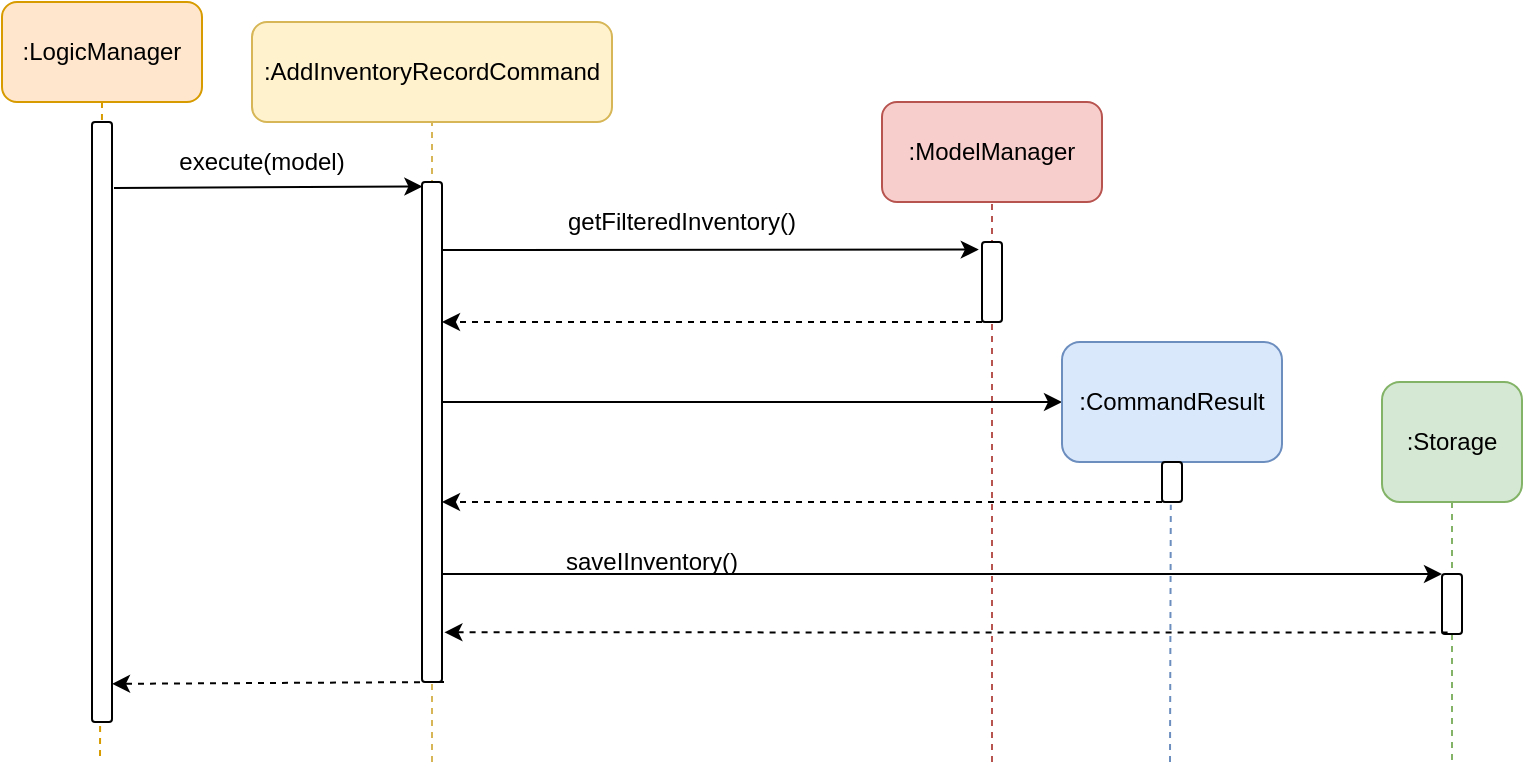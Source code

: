 <mxfile version="13.9.2" type="google"><diagram id="i7KvDI0Uwy2xgLGi5F-8" name="Page-1"><mxGraphModel dx="852" dy="679" grid="1" gridSize="10" guides="1" tooltips="1" connect="1" arrows="1" fold="1" page="1" pageScale="1" pageWidth="850" pageHeight="1100" math="0" shadow="0"><root><mxCell id="0"/><mxCell id="1" parent="0"/><mxCell id="UbUvjE2wwpfSnyGOHmf--1" value="" style="endArrow=none;dashed=1;html=1;entryX=0.5;entryY=1;entryDx=0;entryDy=0;fillColor=#f8cecc;strokeColor=#b85450;" edge="1" parent="1" target="UbUvjE2wwpfSnyGOHmf--10"><mxGeometry width="50" height="50" relative="1" as="geometry"><mxPoint x="615" y="440" as="sourcePoint"/><mxPoint x="615" y="220" as="targetPoint"/></mxGeometry></mxCell><mxCell id="UbUvjE2wwpfSnyGOHmf--2" value="" style="endArrow=none;dashed=1;html=1;entryX=0.5;entryY=1;entryDx=0;entryDy=0;fillColor=#fff2cc;strokeColor=#d6b656;" edge="1" parent="1" target="UbUvjE2wwpfSnyGOHmf--4"><mxGeometry width="50" height="50" relative="1" as="geometry"><mxPoint x="335" y="440" as="sourcePoint"/><mxPoint x="200" y="120" as="targetPoint"/></mxGeometry></mxCell><mxCell id="UbUvjE2wwpfSnyGOHmf--3" value="" style="endArrow=none;dashed=1;html=1;fillColor=#ffe6cc;strokeColor=#d79b00;exitX=0.5;exitY=1;exitDx=0;exitDy=0;" edge="1" parent="1" source="UbUvjE2wwpfSnyGOHmf--6"><mxGeometry width="50" height="50" relative="1" as="geometry"><mxPoint x="169" y="590" as="sourcePoint"/><mxPoint x="169" y="440" as="targetPoint"/></mxGeometry></mxCell><mxCell id="UbUvjE2wwpfSnyGOHmf--4" value=":AddInventoryRecordCommand" style="rounded=1;whiteSpace=wrap;html=1;fillColor=#fff2cc;strokeColor=#d6b656;" vertex="1" parent="1"><mxGeometry x="245" y="70" width="180" height="50" as="geometry"/></mxCell><mxCell id="UbUvjE2wwpfSnyGOHmf--5" value="" style="html=1;points=[];perimeter=orthogonalPerimeter;rounded=1;" vertex="1" parent="1"><mxGeometry x="330" y="150" width="10" height="250" as="geometry"/></mxCell><mxCell id="UbUvjE2wwpfSnyGOHmf--6" value=":LogicManager" style="rounded=1;whiteSpace=wrap;html=1;fillColor=#ffe6cc;strokeColor=#d79b00;" vertex="1" parent="1"><mxGeometry x="120" y="60" width="100" height="50" as="geometry"/></mxCell><mxCell id="UbUvjE2wwpfSnyGOHmf--7" value="" style="html=1;points=[];perimeter=orthogonalPerimeter;rounded=1;" vertex="1" parent="1"><mxGeometry x="165" y="120" width="10" height="300" as="geometry"/></mxCell><mxCell id="UbUvjE2wwpfSnyGOHmf--8" value="" style="endArrow=classic;html=1;entryX=0.02;entryY=0.009;entryDx=0;entryDy=0;entryPerimeter=0;" edge="1" parent="1" target="UbUvjE2wwpfSnyGOHmf--5"><mxGeometry width="50" height="50" relative="1" as="geometry"><mxPoint x="176" y="153" as="sourcePoint"/><mxPoint x="450" y="260" as="targetPoint"/></mxGeometry></mxCell><mxCell id="UbUvjE2wwpfSnyGOHmf--9" value="execute(model)" style="text;html=1;strokeColor=none;fillColor=none;align=center;verticalAlign=middle;whiteSpace=wrap;rounded=0;" vertex="1" parent="1"><mxGeometry x="230" y="130" width="40" height="20" as="geometry"/></mxCell><mxCell id="UbUvjE2wwpfSnyGOHmf--10" value=":ModelManager" style="rounded=1;whiteSpace=wrap;html=1;fillColor=#f8cecc;strokeColor=#b85450;" vertex="1" parent="1"><mxGeometry x="560" y="110" width="110" height="50" as="geometry"/></mxCell><mxCell id="UbUvjE2wwpfSnyGOHmf--11" value="" style="html=1;points=[];perimeter=orthogonalPerimeter;rounded=1;" vertex="1" parent="1"><mxGeometry x="610" y="180" width="10" height="40" as="geometry"/></mxCell><mxCell id="UbUvjE2wwpfSnyGOHmf--12" value="" style="endArrow=classic;html=1;entryX=-0.16;entryY=0.095;entryDx=0;entryDy=0;entryPerimeter=0;" edge="1" parent="1" target="UbUvjE2wwpfSnyGOHmf--11"><mxGeometry width="50" height="50" relative="1" as="geometry"><mxPoint x="340" y="184" as="sourcePoint"/><mxPoint x="450" y="260" as="targetPoint"/></mxGeometry></mxCell><mxCell id="UbUvjE2wwpfSnyGOHmf--13" value="getFilteredInventory()" style="text;html=1;strokeColor=none;fillColor=none;align=center;verticalAlign=middle;whiteSpace=wrap;rounded=0;" vertex="1" parent="1"><mxGeometry x="440" y="160" width="40" height="20" as="geometry"/></mxCell><mxCell id="UbUvjE2wwpfSnyGOHmf--14" value="" style="endArrow=classic;html=1;dashed=1;" edge="1" parent="1"><mxGeometry width="50" height="50" relative="1" as="geometry"><mxPoint x="610" y="220" as="sourcePoint"/><mxPoint x="340" y="220" as="targetPoint"/></mxGeometry></mxCell><mxCell id="UbUvjE2wwpfSnyGOHmf--15" value="" style="endArrow=classic;html=1;" edge="1" parent="1"><mxGeometry width="50" height="50" relative="1" as="geometry"><mxPoint x="340" y="260" as="sourcePoint"/><mxPoint x="650" y="260" as="targetPoint"/></mxGeometry></mxCell><mxCell id="UbUvjE2wwpfSnyGOHmf--16" value=":CommandResult" style="rounded=1;whiteSpace=wrap;html=1;fillColor=#dae8fc;strokeColor=#6c8ebf;" vertex="1" parent="1"><mxGeometry x="650" y="230" width="110" height="60" as="geometry"/></mxCell><mxCell id="UbUvjE2wwpfSnyGOHmf--17" value="" style="html=1;points=[];perimeter=orthogonalPerimeter;rounded=1;" vertex="1" parent="1"><mxGeometry x="700" y="290" width="10" height="20" as="geometry"/></mxCell><mxCell id="UbUvjE2wwpfSnyGOHmf--18" value="" style="endArrow=classic;html=1;dashed=1;" edge="1" parent="1"><mxGeometry width="50" height="50" relative="1" as="geometry"><mxPoint x="700" y="310" as="sourcePoint"/><mxPoint x="340" y="310" as="targetPoint"/></mxGeometry></mxCell><mxCell id="UbUvjE2wwpfSnyGOHmf--19" value="" style="endArrow=classic;html=1;" edge="1" parent="1"><mxGeometry width="50" height="50" relative="1" as="geometry"><mxPoint x="340" y="346" as="sourcePoint"/><mxPoint x="840" y="346" as="targetPoint"/></mxGeometry></mxCell><mxCell id="UbUvjE2wwpfSnyGOHmf--20" value=":Storage" style="rounded=1;whiteSpace=wrap;html=1;fillColor=#d5e8d4;strokeColor=#82b366;" vertex="1" parent="1"><mxGeometry x="810" y="250" width="70" height="60" as="geometry"/></mxCell><mxCell id="UbUvjE2wwpfSnyGOHmf--21" value="" style="endArrow=none;dashed=1;html=1;exitX=0.5;exitY=1;exitDx=0;exitDy=0;fillColor=#d5e8d4;strokeColor=#82b366;" edge="1" parent="1" source="UbUvjE2wwpfSnyGOHmf--20"><mxGeometry width="50" height="50" relative="1" as="geometry"><mxPoint x="750" y="260" as="sourcePoint"/><mxPoint x="845" y="440" as="targetPoint"/></mxGeometry></mxCell><mxCell id="UbUvjE2wwpfSnyGOHmf--22" value="" style="html=1;points=[];perimeter=orthogonalPerimeter;rounded=1;" vertex="1" parent="1"><mxGeometry x="840" y="346" width="10" height="30" as="geometry"/></mxCell><mxCell id="UbUvjE2wwpfSnyGOHmf--23" value="saveIInventory()" style="text;html=1;strokeColor=none;fillColor=none;align=center;verticalAlign=middle;whiteSpace=wrap;rounded=0;" vertex="1" parent="1"><mxGeometry x="425" y="330" width="40" height="20" as="geometry"/></mxCell><mxCell id="UbUvjE2wwpfSnyGOHmf--24" value="" style="endArrow=classic;html=1;dashed=1;exitX=0.28;exitY=0.975;exitDx=0;exitDy=0;exitPerimeter=0;entryX=1.12;entryY=0.812;entryDx=0;entryDy=0;entryPerimeter=0;" edge="1" parent="1" source="UbUvjE2wwpfSnyGOHmf--22"><mxGeometry width="50" height="50" relative="1" as="geometry"><mxPoint x="825" y="376" as="sourcePoint"/><mxPoint x="341.2" y="375.16" as="targetPoint"/></mxGeometry></mxCell><mxCell id="UbUvjE2wwpfSnyGOHmf--25" value="" style="endArrow=classic;html=1;dashed=1;entryX=0.9;entryY=1.002;entryDx=0;entryDy=0;entryPerimeter=0;" edge="1" parent="1"><mxGeometry width="50" height="50" relative="1" as="geometry"><mxPoint x="341" y="400" as="sourcePoint"/><mxPoint x="175" y="400.92" as="targetPoint"/></mxGeometry></mxCell><mxCell id="UbUvjE2wwpfSnyGOHmf--26" value="" style="endArrow=none;dashed=1;html=1;entryX=0.44;entryY=1.07;entryDx=0;entryDy=0;entryPerimeter=0;fillColor=#dae8fc;strokeColor=#6c8ebf;" edge="1" parent="1" target="UbUvjE2wwpfSnyGOHmf--17"><mxGeometry width="50" height="50" relative="1" as="geometry"><mxPoint x="704" y="440" as="sourcePoint"/><mxPoint x="345" y="440" as="targetPoint"/></mxGeometry></mxCell></root></mxGraphModel></diagram></mxfile>